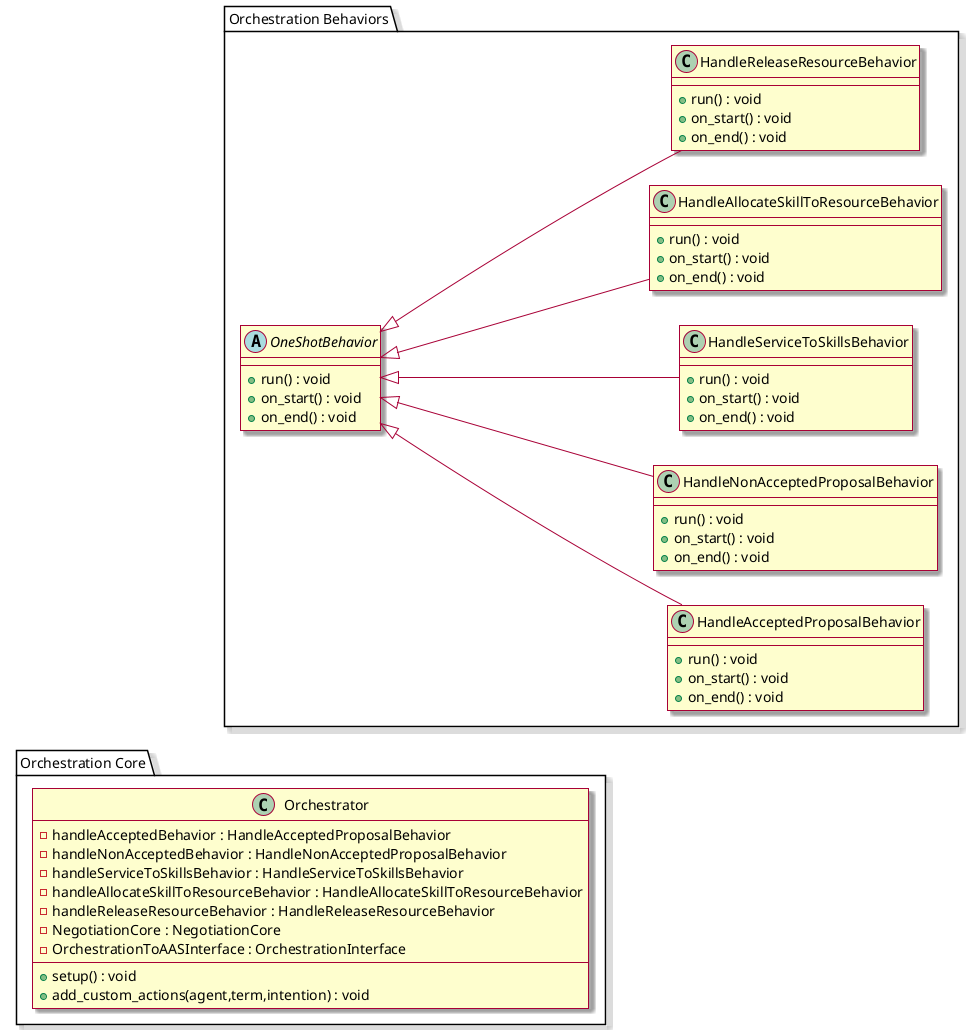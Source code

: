 @startuml "Resource_BDI_Orchestration"

skin rose 
allowmixing
left to right direction
package "Orchestration Core" {
  class "Orchestrator" as Orchestrator {
    - handleAcceptedBehavior : HandleAcceptedProposalBehavior
    - handleNonAcceptedBehavior : HandleNonAcceptedProposalBehavior
    - handleServiceToSkillsBehavior : HandleServiceToSkillsBehavior
    - handleAllocateSkillToResourceBehavior : HandleAllocateSkillToResourceBehavior
    - handleReleaseResourceBehavior : HandleReleaseResourceBehavior
    - NegotiationCore : NegotiationCore
    - OrchestrationToAASInterface : OrchestrationInterface


    + setup() : void
    + add_custom_actions(agent,term,intention) : void

  }

}

package "Orchestration Behaviors"  as OrchestrationBehaviors {
  abstract class "OneShotBehavior" as OneShotBehavior{
    + run() : void
    + on_start() : void
    + on_end() : void
  }
  class "HandleAcceptedProposalBehavior" as HandleAcceptedProposalBehavior {
    + run() : void
    + on_start() : void
    + on_end() : void
  }
  class "HandleNonAcceptedProposalBehavior" as HandleNonAcceptedProposalBehavior {
    + run() : void
    + on_start() : void
    + on_end() : void
  }
  class "HandleServiceToSkillsBehavior" as HandleServiceToSkillsBehavior {
    + run() : void
    + on_start() : void
    + on_end() : void
  }
  class "HandleAllocateSkillToResourceBehavior" as HandleAllocateSkillToResourceBehavior {
    + run() : void
    + on_start() : void
    + on_end() : void
  }
  class "HandleReleaseResourceBehavior" as HandleReleaseResourceBehavior {
    + run() : void
    + on_start() : void
    + on_end() : void
  }
  OneShotBehavior <|-- HandleAcceptedProposalBehavior
  OneShotBehavior <|-- HandleNonAcceptedProposalBehavior
  OneShotBehavior <|-- HandleServiceToSkillsBehavior
  OneShotBehavior <|-- HandleAllocateSkillToResourceBehavior
  OneShotBehavior <|-- HandleReleaseResourceBehavior
}


@enduml
